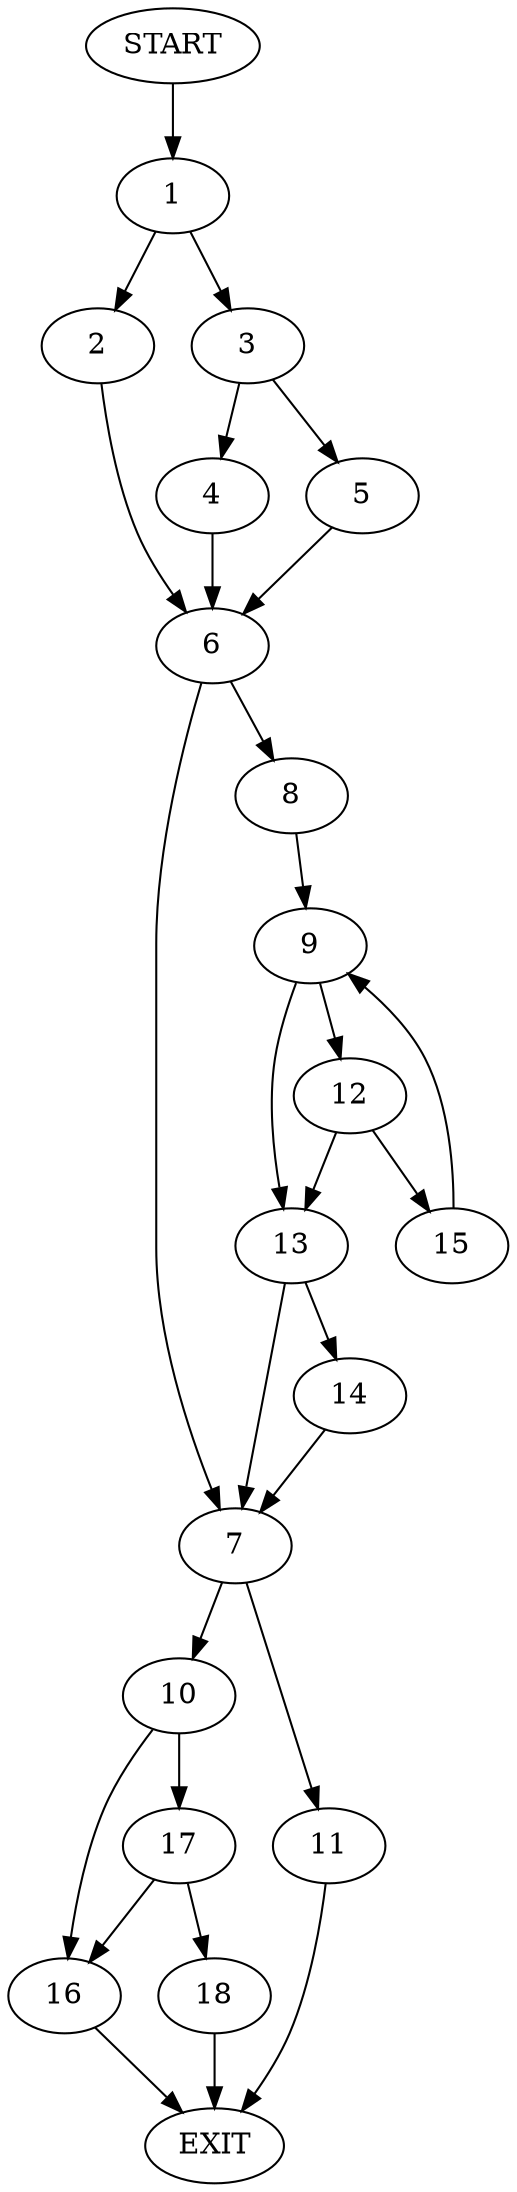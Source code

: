 digraph {
0 [label="START"]
19 [label="EXIT"]
0 -> 1
1 -> 2
1 -> 3
3 -> 4
3 -> 5
2 -> 6
4 -> 6
5 -> 6
6 -> 7
6 -> 8
8 -> 9
7 -> 10
7 -> 11
9 -> 12
9 -> 13
13 -> 7
13 -> 14
12 -> 13
12 -> 15
15 -> 9
14 -> 7
11 -> 19
10 -> 16
10 -> 17
17 -> 18
17 -> 16
16 -> 19
18 -> 19
}
